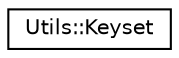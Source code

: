 digraph "Graphical Class Hierarchy"
{
  edge [fontname="Helvetica",fontsize="10",labelfontname="Helvetica",labelfontsize="10"];
  node [fontname="Helvetica",fontsize="10",shape=record];
  rankdir="LR";
  Node1 [label="Utils::Keyset",height=0.2,width=0.4,color="black", fillcolor="white", style="filled",URL="$structUtils_1_1Keyset.html"];
}
